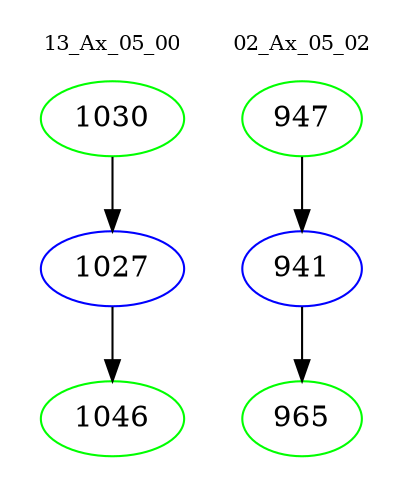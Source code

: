 digraph{
subgraph cluster_0 {
color = white
label = "13_Ax_05_00";
fontsize=10;
T0_1030 [label="1030", color="green"]
T0_1030 -> T0_1027 [color="black"]
T0_1027 [label="1027", color="blue"]
T0_1027 -> T0_1046 [color="black"]
T0_1046 [label="1046", color="green"]
}
subgraph cluster_1 {
color = white
label = "02_Ax_05_02";
fontsize=10;
T1_947 [label="947", color="green"]
T1_947 -> T1_941 [color="black"]
T1_941 [label="941", color="blue"]
T1_941 -> T1_965 [color="black"]
T1_965 [label="965", color="green"]
}
}
